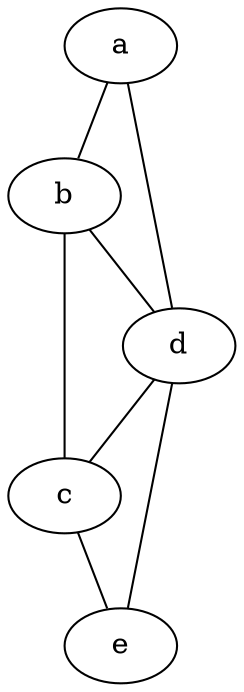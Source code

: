 graph {

      a; b; c; d; e;
      a -- b;
      a -- d;
      b -- d;
      b -- c;
      d -- c;
      d -- e;
      c -- e;

}
